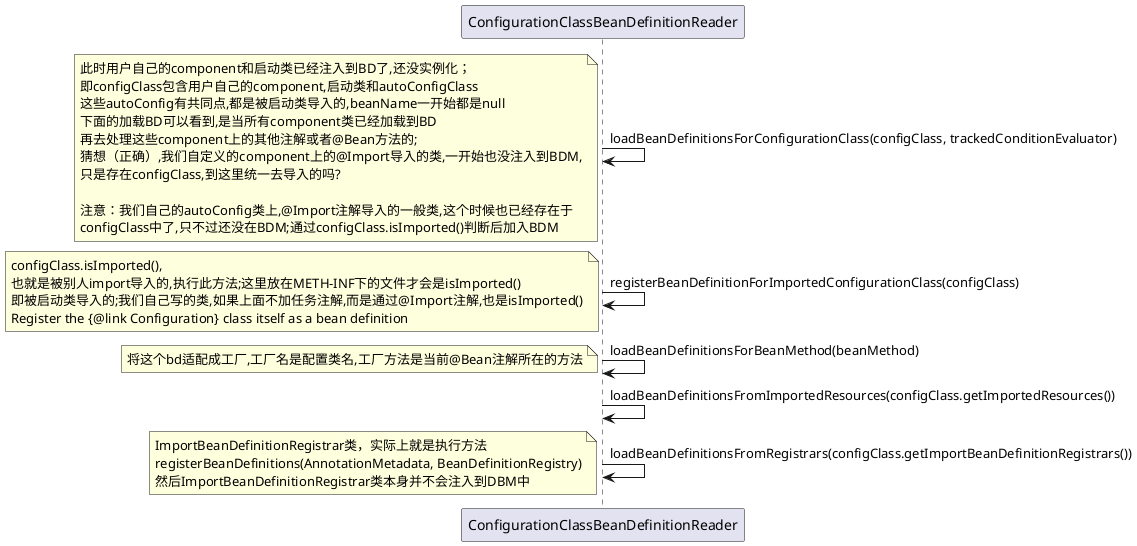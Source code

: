 @startuml
ConfigurationClassBeanDefinitionReader -> ConfigurationClassBeanDefinitionReader:loadBeanDefinitionsForConfigurationClass(configClass, trackedConditionEvaluator)
note left
此时用户自己的component和启动类已经注入到BD了,还没实例化；
即configClass包含用户自己的component,启动类和autoConfigClass
这些autoConfig有共同点,都是被启动类导入的,beanName一开始都是null
下面的加载BD可以看到,是当所有component类已经加载到BD
再去处理这些component上的其他注解或者@Bean方法的;
猜想（正确）,我们自定义的component上的@Import导入的类,一开始也没注入到BDM,
只是存在configClass,到这里统一去导入的吗?

注意：我们自己的autoConfig类上,@Import注解导入的一般类,这个时候也已经存在于
configClass中了,只不过还没在BDM;通过configClass.isImported()判断后加入BDM
end note
ConfigurationClassBeanDefinitionReader -> ConfigurationClassBeanDefinitionReader:registerBeanDefinitionForImportedConfigurationClass(configClass)
note left
configClass.isImported(),
也就是被别人import导入的,执行此方法;这里放在METH-INF下的文件才会是isImported()
即被启动类导入的;我们自己写的类,如果上面不加任务注解,而是通过@Import注解,也是isImported()
Register the {@link Configuration} class itself as a bean definition
end note
ConfigurationClassBeanDefinitionReader -> ConfigurationClassBeanDefinitionReader:loadBeanDefinitionsForBeanMethod(beanMethod)
note left
将这个bd适配成工厂,工厂名是配置类名,工厂方法是当前@Bean注解所在的方法
end note
ConfigurationClassBeanDefinitionReader -> ConfigurationClassBeanDefinitionReader:loadBeanDefinitionsFromImportedResources(configClass.getImportedResources())
ConfigurationClassBeanDefinitionReader -> ConfigurationClassBeanDefinitionReader:loadBeanDefinitionsFromRegistrars(configClass.getImportBeanDefinitionRegistrars())
note left
ImportBeanDefinitionRegistrar类，实际上就是执行方法
registerBeanDefinitions(AnnotationMetadata, BeanDefinitionRegistry)
然后ImportBeanDefinitionRegistrar类本身并不会注入到DBM中
end note
@enduml